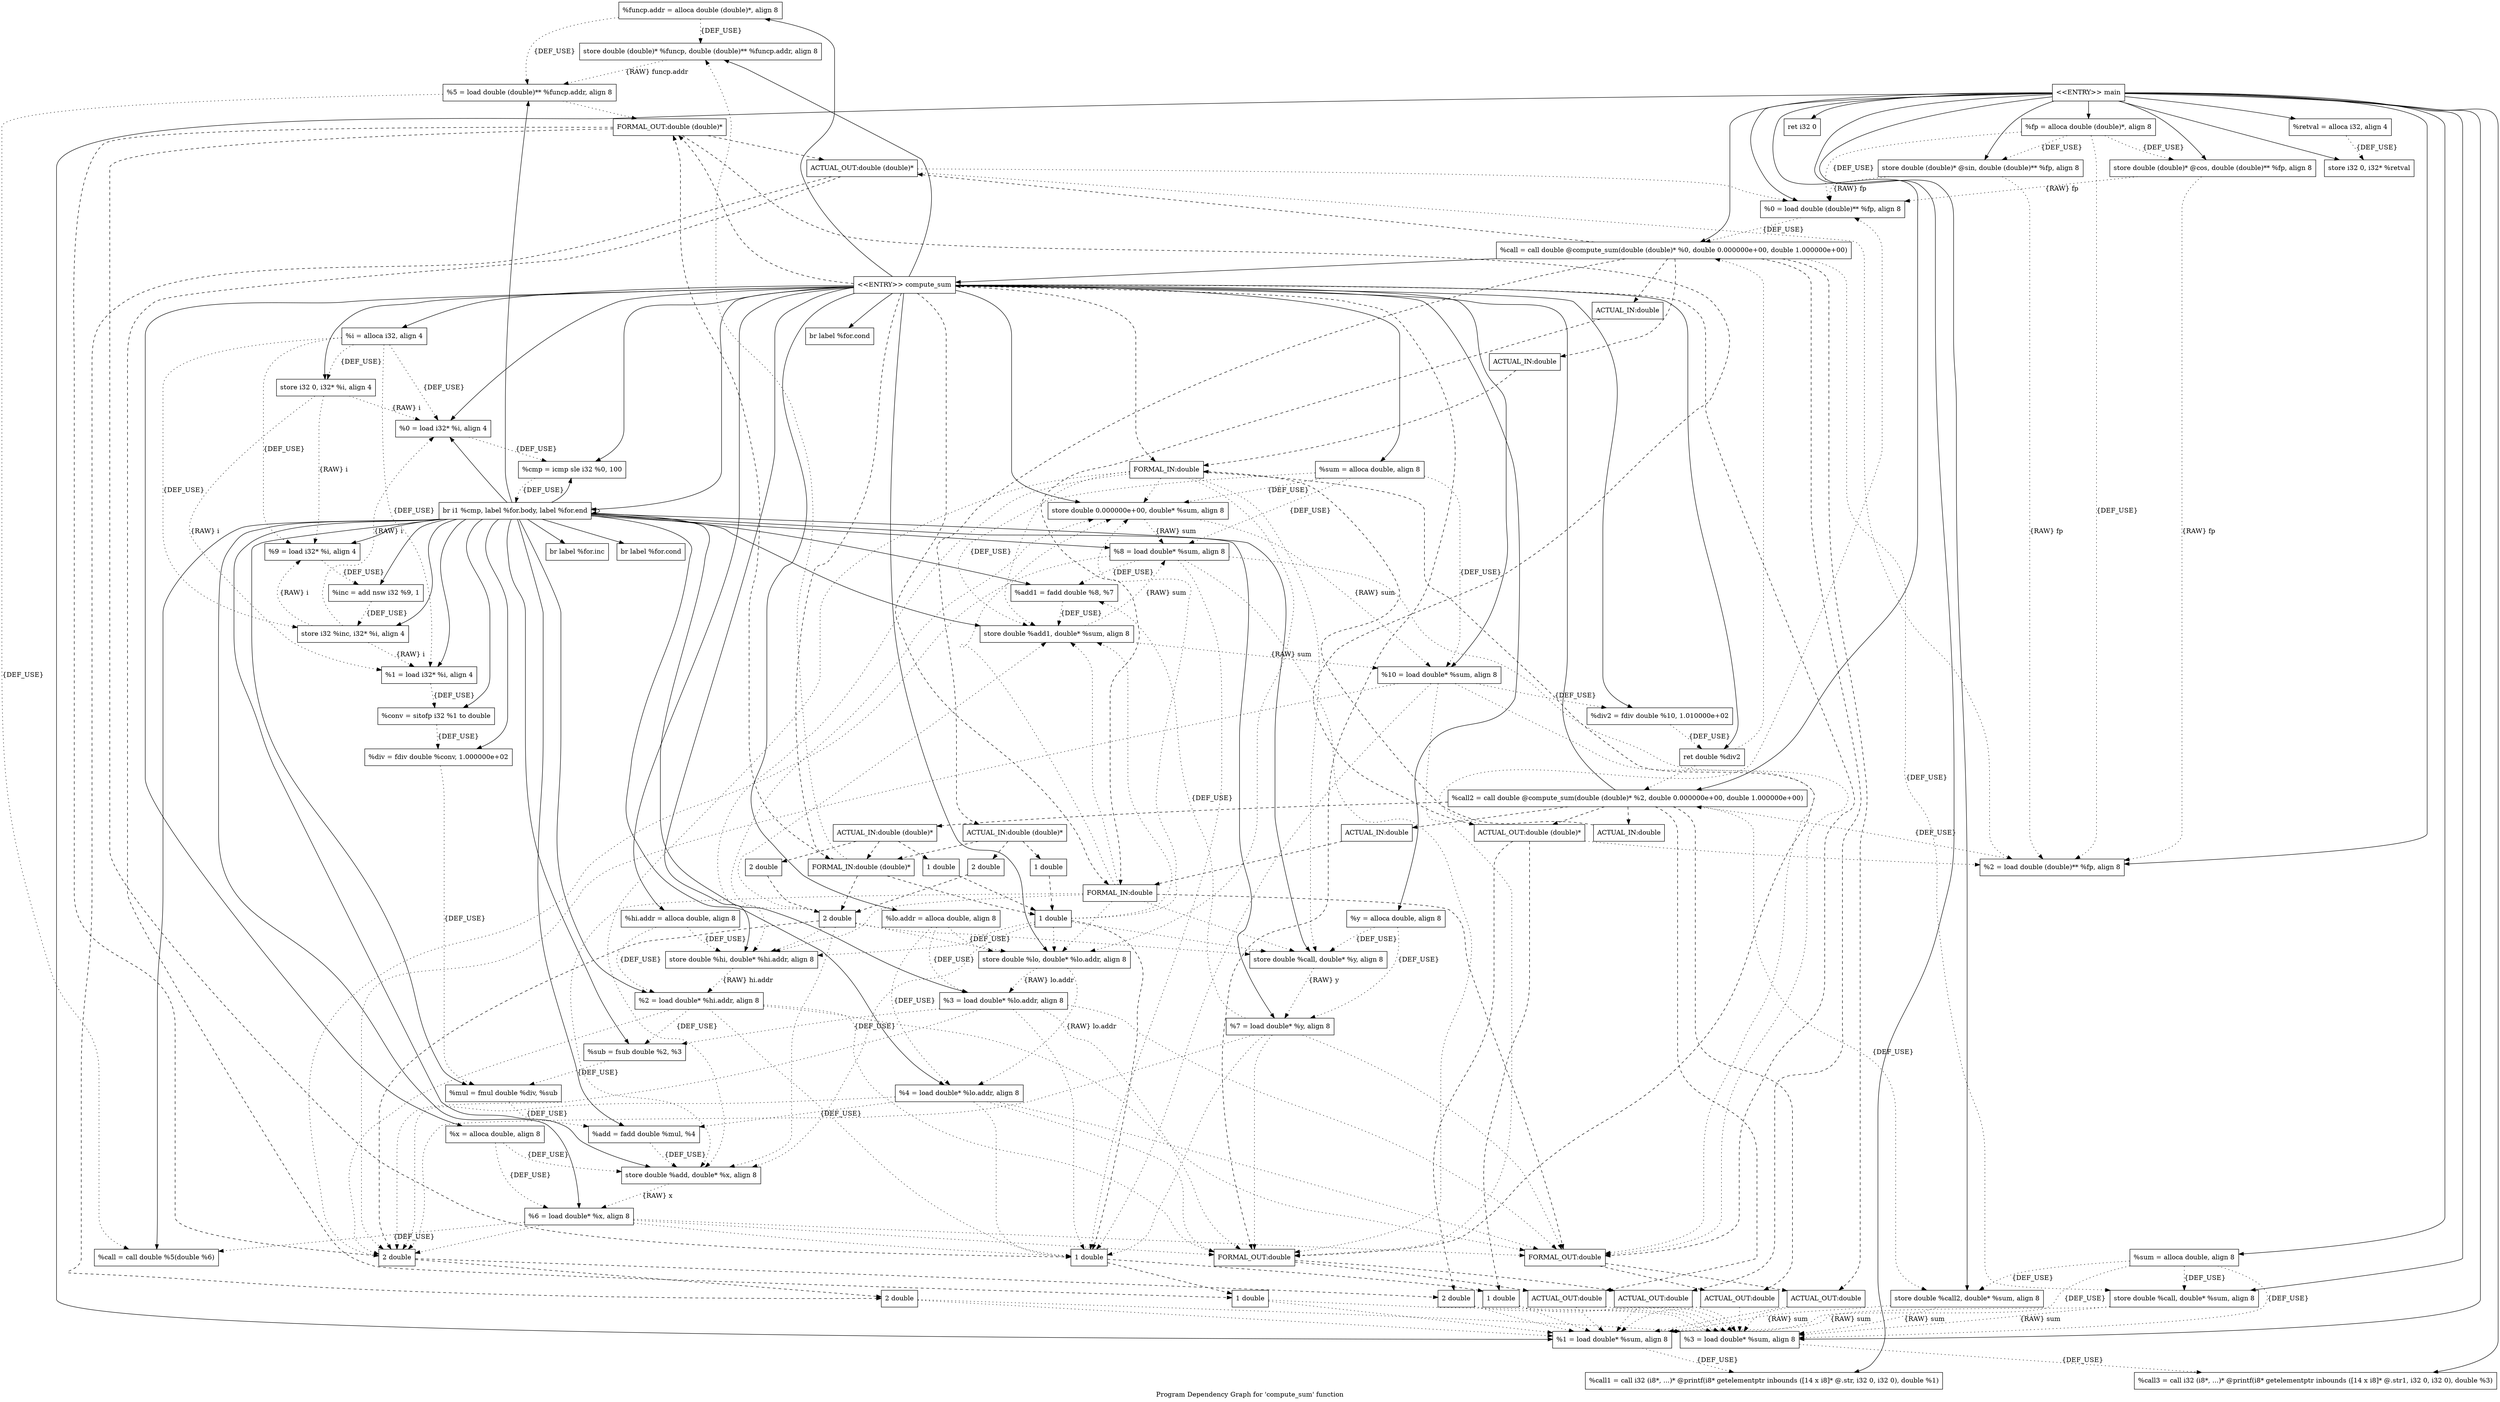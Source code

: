 digraph "Program Dependency Graph for 'compute_sum' function" {
	label="Program Dependency Graph for 'compute_sum' function";

	Node0x3704e90 [shape=record,label="{  %funcp.addr = alloca double (double)*, align 8}"];
	Node0x3704e90 -> Node0x3704f00[style=dotted,label = "{DEF_USE}" ];
	Node0x3704e90 -> Node0x3704f70[style=dotted,label = "{DEF_USE}" ];
	Node0x3704f00 [shape=record,label="{  store double (double)* %funcp, double (double)** %funcp.addr, align 8}"];
	Node0x3704f00 -> Node0x3704f70[style=dotted,label = "{RAW} funcp.addr"];
	Node0x3704f70 [shape=record,label="{  %5 = load double (double)** %funcp.addr, align 8}"];
	Node0x3704f70 -> Node0x3705760[style=dotted,label = "{DEF_USE}" ];
	Node0x3704f70 -> Node0x370bef0[style=dotted];
	Node0x3705040 [shape=record,label="{  %lo.addr = alloca double, align 8}"];
	Node0x3705040 -> Node0x37050b0[style=dotted,label = "{DEF_USE}" ];
	Node0x3705040 -> Node0x3704fe0[style=dotted,label = "{DEF_USE}" ];
	Node0x3705040 -> Node0x3705190[style=dotted,label = "{DEF_USE}" ];
	Node0x37050b0 [shape=record,label="{  store double %lo, double* %lo.addr, align 8}"];
	Node0x37050b0 -> Node0x3704fe0[style=dotted,label = "{RAW} lo.addr"];
	Node0x37050b0 -> Node0x3705190[style=dotted,label = "{RAW} lo.addr"];
	Node0x3704fe0 [shape=record,label="{  %3 = load double* %lo.addr, align 8}"];
	Node0x3704fe0 -> Node0x3706030[style=dotted,label = "{DEF_USE}" ];
	Node0x3704fe0 -> Node0x370bf60[style=dotted];
	Node0x3704fe0 -> Node0x370bfd0[style=dotted];
	Node0x3704fe0 -> Node0x3705ec0[style=dotted];
	Node0x3704fe0 -> Node0x370c0c0[style=dotted];
	Node0x3705190 [shape=record,label="{  %4 = load double* %lo.addr, align 8}"];
	Node0x3705190 -> Node0x37056f0[style=dotted,label = "{DEF_USE}" ];
	Node0x3705190 -> Node0x370bf60[style=dotted];
	Node0x3705190 -> Node0x370bfd0[style=dotted];
	Node0x3705190 -> Node0x3705ec0[style=dotted];
	Node0x3705190 -> Node0x370c0c0[style=dotted];
	Node0x3705160 [shape=record,label="{  %hi.addr = alloca double, align 8}"];
	Node0x3705160 -> Node0x3705240[style=dotted,label = "{DEF_USE}" ];
	Node0x3705160 -> Node0x3705340[style=dotted,label = "{DEF_USE}" ];
	Node0x3705240 [shape=record,label="{  store double %hi, double* %hi.addr, align 8}"];
	Node0x3705240 -> Node0x3705340[style=dotted,label = "{RAW} hi.addr"];
	Node0x3705340 [shape=record,label="{  %2 = load double* %hi.addr, align 8}"];
	Node0x3705340 -> Node0x3706030[style=dotted,label = "{DEF_USE}" ];
	Node0x3705340 -> Node0x370bf60[style=dotted];
	Node0x3705340 -> Node0x370bfd0[style=dotted];
	Node0x3705340 -> Node0x3705ec0[style=dotted];
	Node0x3705340 -> Node0x370c0c0[style=dotted];
	Node0x37053e0 [shape=record,label="{  %sum = alloca double, align 8}"];
	Node0x37053e0 -> Node0x3705450[style=dotted,label = "{DEF_USE}" ];
	Node0x37053e0 -> Node0x37054c0[style=dotted,label = "{DEF_USE}" ];
	Node0x37053e0 -> Node0x3705560[style=dotted,label = "{DEF_USE}" ];
	Node0x37053e0 -> Node0x3705530[style=dotted,label = "{DEF_USE}" ];
	Node0x3705450 [shape=record,label="{  store double 0.000000e+00, double* %sum, align 8}"];
	Node0x3705450 -> Node0x37054c0[style=dotted,label = "{RAW} sum"];
	Node0x3705450 -> Node0x3705530[style=dotted,label = "{RAW} sum"];
	Node0x37054c0 [shape=record,label="{  %8 = load double* %sum, align 8}"];
	Node0x37054c0 -> Node0x37057d0[style=dotted,label = "{DEF_USE}" ];
	Node0x37054c0 -> Node0x370bf60[style=dotted];
	Node0x37054c0 -> Node0x370bfd0[style=dotted];
	Node0x37054c0 -> Node0x3705ec0[style=dotted];
	Node0x37054c0 -> Node0x370c0c0[style=dotted];
	Node0x3705560 [shape=record,label="{  store double %add1, double* %sum, align 8}"];
	Node0x3705560 -> Node0x37054c0[style=dotted,label = "{RAW} sum"];
	Node0x3705560 -> Node0x3705530[style=dotted,label = "{RAW} sum"];
	Node0x3705530 [shape=record,label="{  %10 = load double* %sum, align 8}"];
	Node0x3705530 -> Node0x3706840[style=dotted,label = "{DEF_USE}" ];
	Node0x3705530 -> Node0x370bf60[style=dotted];
	Node0x3705530 -> Node0x370bfd0[style=dotted];
	Node0x3705530 -> Node0x3705ec0[style=dotted];
	Node0x3705530 -> Node0x370c0c0[style=dotted];
	Node0x3705610 [shape=record,label="{  %i = alloca i32, align 4}"];
	Node0x3705610 -> Node0x3705680[style=dotted,label = "{DEF_USE}" ];
	Node0x3705610 -> Node0x37052b0[style=dotted,label = "{DEF_USE}" ];
	Node0x3705610 -> Node0x3705830[style=dotted,label = "{DEF_USE}" ];
	Node0x3705610 -> Node0x3705800[style=dotted,label = "{DEF_USE}" ];
	Node0x3705610 -> Node0x3705930[style=dotted,label = "{DEF_USE}" ];
	Node0x3705680 [shape=record,label="{  store i32 0, i32* %i, align 4}"];
	Node0x3705680 -> Node0x37052b0[style=dotted,label = "{RAW} i"];
	Node0x3705680 -> Node0x3705830[style=dotted,label = "{RAW} i"];
	Node0x3705680 -> Node0x3705800[style=dotted,label = "{RAW} i"];
	Node0x37052b0 [shape=record,label="{  %0 = load i32* %i, align 4}"];
	Node0x37052b0 -> Node0x3705d90[style=dotted,label = "{DEF_USE}" ];
	Node0x3705830 [shape=record,label="{  %1 = load i32* %i, align 4}"];
	Node0x3705830 -> Node0x3705e70[style=dotted,label = "{DEF_USE}" ];
	Node0x3705800 [shape=record,label="{  %9 = load i32* %i, align 4}"];
	Node0x3705800 -> Node0x3706150[style=dotted,label = "{DEF_USE}" ];
	Node0x3705930 [shape=record,label="{  store i32 %inc, i32* %i, align 4}"];
	Node0x3705930 -> Node0x37052b0[style=dotted,label = "{RAW} i"];
	Node0x3705930 -> Node0x3705830[style=dotted,label = "{RAW} i"];
	Node0x3705930 -> Node0x3705800[style=dotted,label = "{RAW} i"];
	Node0x3705a30 [shape=record,label="{  %x = alloca double, align 8}"];
	Node0x3705a30 -> Node0x3705aa0[style=dotted,label = "{DEF_USE}" ];
	Node0x3705a30 -> Node0x3705b10[style=dotted,label = "{DEF_USE}" ];
	Node0x3705aa0 [shape=record,label="{  store double %add, double* %x, align 8}"];
	Node0x3705aa0 -> Node0x3705b10[style=dotted,label = "{RAW} x"];
	Node0x3705b10 [shape=record,label="{  %6 = load double* %x, align 8}"];
	Node0x3705b10 -> Node0x3705760[style=dotted,label = "{DEF_USE}" ];
	Node0x3705b10 -> Node0x370bf60[style=dotted];
	Node0x3705b10 -> Node0x370bfd0[style=dotted];
	Node0x3705b10 -> Node0x3705ec0[style=dotted];
	Node0x3705b10 -> Node0x370c0c0[style=dotted];
	Node0x3705bb0 [shape=record,label="{  %y = alloca double, align 8}"];
	Node0x3705bb0 -> Node0x3705c20[style=dotted,label = "{DEF_USE}" ];
	Node0x3705bb0 -> Node0x3705c90[style=dotted,label = "{DEF_USE}" ];
	Node0x3705c20 [shape=record,label="{  store double %call, double* %y, align 8}"];
	Node0x3705c20 -> Node0x3705c90[style=dotted,label = "{RAW} y"];
	Node0x3705c90 [shape=record,label="{  %7 = load double* %y, align 8}"];
	Node0x3705c90 -> Node0x37057d0[style=dotted,label = "{DEF_USE}" ];
	Node0x3705c90 -> Node0x370bf60[style=dotted];
	Node0x3705c90 -> Node0x370bfd0[style=dotted];
	Node0x3705c90 -> Node0x3705ec0[style=dotted];
	Node0x3705c90 -> Node0x370c0c0[style=dotted];
	Node0x3705d90 [shape=record,label="{  %cmp = icmp sle i32 %0, 100}"];
	Node0x3705d90 -> Node0x3705e00[style=dotted,label = "{DEF_USE}" ];
	Node0x3705e00 [shape=record,label="{  br i1 %cmp, label %for.body, label %for.end}"];
	Node0x3705e00 -> Node0x37052b0;
	Node0x3705e00 -> Node0x3705d90;
	Node0x3705e00 -> Node0x3705e00;
	Node0x3705e00 -> Node0x3705830;
	Node0x3705e00 -> Node0x3705e70;
	Node0x3705e00 -> Node0x3705fc0;
	Node0x3705e00 -> Node0x3705340;
	Node0x3705e00 -> Node0x3704fe0;
	Node0x3705e00 -> Node0x3706030;
	Node0x3705e00 -> Node0x3705f30;
	Node0x3705e00 -> Node0x3705190;
	Node0x3705e00 -> Node0x37056f0;
	Node0x3705e00 -> Node0x3705aa0;
	Node0x3705e00 -> Node0x3704f70;
	Node0x3705e00 -> Node0x3705b10;
	Node0x3705e00 -> Node0x3705760;
	Node0x3705e00 -> Node0x3705c20;
	Node0x3705e00 -> Node0x3705c90;
	Node0x3705e00 -> Node0x37054c0;
	Node0x3705e00 -> Node0x37057d0;
	Node0x3705e00 -> Node0x3705560;
	Node0x3705e00 -> Node0x37060e0;
	Node0x3705e00 -> Node0x3705800;
	Node0x3705e00 -> Node0x3706150;
	Node0x3705e00 -> Node0x3705930;
	Node0x3705e00 -> Node0x3706180;
	Node0x3705e70 [shape=record,label="{  %conv = sitofp i32 %1 to double}"];
	Node0x3705e70 -> Node0x3705fc0[style=dotted,label = "{DEF_USE}" ];
	Node0x3705fc0 [shape=record,label="{  %div = fdiv double %conv, 1.000000e+02}"];
	Node0x3705fc0 -> Node0x3705f30[style=dotted,label = "{DEF_USE}" ];
	Node0x3706030 [shape=record,label="{  %sub = fsub double %2, %3}"];
	Node0x3706030 -> Node0x3705f30[style=dotted,label = "{DEF_USE}" ];
	Node0x3705f30 [shape=record,label="{  %mul = fmul double %div, %sub}"];
	Node0x3705f30 -> Node0x37056f0[style=dotted,label = "{DEF_USE}" ];
	Node0x37056f0 [shape=record,label="{  %add = fadd double %mul, %4}"];
	Node0x37056f0 -> Node0x3705aa0[style=dotted,label = "{DEF_USE}" ];
	Node0x3705760 [shape=record,label="{  %call = call double %5(double %6)}"];
	Node0x37057d0 [shape=record,label="{  %add1 = fadd double %8, %7}"];
	Node0x37057d0 -> Node0x3705560[style=dotted,label = "{DEF_USE}" ];
	Node0x37060e0 [shape=record,label="{  br label %for.inc}"];
	Node0x3706150 [shape=record,label="{  %inc = add nsw i32 %9, 1}"];
	Node0x3706150 -> Node0x3705930[style=dotted,label = "{DEF_USE}" ];
	Node0x3706180 [shape=record,label="{  br label %for.cond}"];
	Node0x3706840 [shape=record,label="{  %div2 = fdiv double %10, 1.010000e+02}"];
	Node0x3706840 -> Node0x3706900[style=dotted,label = "{DEF_USE}" ];
	Node0x3706900 [shape=record,label="{  ret double %div2}"];
	Node0x3706900 -> Node0x370a630[style=dotted];
	Node0x3706900 -> Node0x370e020[style=dotted];
	Node0x3706990 [shape=record,label="{\<\<ENTRY\>\> compute_sum}"];
	Node0x3706990 -> Node0x3704e90;
	Node0x3706990 -> Node0x3705040;
	Node0x3706990 -> Node0x3705160;
	Node0x3706990 -> Node0x37053e0;
	Node0x3706990 -> Node0x3705610;
	Node0x3706990 -> Node0x3705a30;
	Node0x3706990 -> Node0x3705bb0;
	Node0x3706990 -> Node0x3704f00;
	Node0x3706990 -> Node0x37050b0;
	Node0x3706990 -> Node0x3705240;
	Node0x3706990 -> Node0x3705450;
	Node0x3706990 -> Node0x3705680;
	Node0x3706990 -> Node0x3706a20;
	Node0x3706990 -> Node0x37052b0;
	Node0x3706990 -> Node0x3705d90;
	Node0x3706990 -> Node0x3705e00;
	Node0x3706990 -> Node0x3705530;
	Node0x3706990 -> Node0x3706840;
	Node0x3706990 -> Node0x3706900;
	Node0x3706990 -> Node0x370bd50[style=dashed];
	Node0x3706990 -> Node0x370bef0[style=dashed];
	Node0x3706990 -> Node0x370c290[style=dashed];
	Node0x3706990 -> Node0x3705ec0[style=dashed];
	Node0x3706990 -> Node0x370c260[style=dashed];
	Node0x3706990 -> Node0x370c0c0[style=dashed];
	Node0x3706a20 [shape=record,label="{  br label %for.cond}"];
	Node0x3709b50 [shape=record,label="{  %retval = alloca i32, align 4}"];
	Node0x3709b50 -> Node0x3709bc0[style=dotted,label = "{DEF_USE}" ];
	Node0x3709bc0 [shape=record,label="{  store i32 0, i32* %retval}"];
	Node0x3709c30 [shape=record,label="{  %fp = alloca double (double)*, align 8}"];
	Node0x3709c30 -> Node0x370a1c0[style=dotted,label = "{DEF_USE}" ];
	Node0x3709c30 -> Node0x370a230[style=dotted,label = "{DEF_USE}" ];
	Node0x3709c30 -> Node0x370a2d0[style=dotted,label = "{DEF_USE}" ];
	Node0x3709c30 -> Node0x370a2a0[style=dotted,label = "{DEF_USE}" ];
	Node0x370a1c0 [shape=record,label="{  store double (double)* @sin, double (double)** %fp, align 8}"];
	Node0x370a1c0 -> Node0x370a230[style=dotted,label = "{RAW} fp"];
	Node0x370a1c0 -> Node0x370a2a0[style=dotted,label = "{RAW} fp"];
	Node0x370a230 [shape=record,label="{  %0 = load double (double)** %fp, align 8}"];
	Node0x370a230 -> Node0x370a630[style=dotted,label = "{DEF_USE}" ];
	Node0x370a2d0 [shape=record,label="{  store double (double)* @cos, double (double)** %fp, align 8}"];
	Node0x370a2d0 -> Node0x370a230[style=dotted,label = "{RAW} fp"];
	Node0x370a2d0 -> Node0x370a2a0[style=dotted,label = "{RAW} fp"];
	Node0x370a2a0 [shape=record,label="{  %2 = load double (double)** %fp, align 8}"];
	Node0x370a2a0 -> Node0x370e020[style=dotted,label = "{DEF_USE}" ];
	Node0x370a380 [shape=record,label="{  %sum = alloca double, align 8}"];
	Node0x370a380 -> Node0x370a3f0[style=dotted,label = "{DEF_USE}" ];
	Node0x370a380 -> Node0x370a460[style=dotted,label = "{DEF_USE}" ];
	Node0x370a380 -> Node0x370a500[style=dotted,label = "{DEF_USE}" ];
	Node0x370a380 -> Node0x370a4d0[style=dotted,label = "{DEF_USE}" ];
	Node0x370a3f0 [shape=record,label="{  store double %call, double* %sum, align 8}"];
	Node0x370a3f0 -> Node0x370a460[style=dotted,label = "{RAW} sum"];
	Node0x370a3f0 -> Node0x370a4d0[style=dotted,label = "{RAW} sum"];
	Node0x370a460 [shape=record,label="{  %1 = load double* %sum, align 8}"];
	Node0x370a460 -> Node0x370df60[style=dotted,label = "{DEF_USE}" ];
	Node0x370a500 [shape=record,label="{  store double %call2, double* %sum, align 8}"];
	Node0x370a500 -> Node0x370a460[style=dotted,label = "{RAW} sum"];
	Node0x370a500 -> Node0x370a4d0[style=dotted,label = "{RAW} sum"];
	Node0x370a4d0 [shape=record,label="{  %3 = load double* %sum, align 8}"];
	Node0x370a4d0 -> Node0x370fd20[style=dotted,label = "{DEF_USE}" ];
	Node0x370a630 [shape=record,label="{  %call = call double @compute_sum(double (double)* %0, double 0.000000e+00, double 1.000000e+00)}"];
	Node0x370a630 -> Node0x3706990;
	Node0x370a630 -> Node0x370d780[style=dashed];
	Node0x370a630 -> Node0x370d920[style=dashed];
	Node0x370a630 -> Node0x370dac0[style=dashed];
	Node0x370a630 -> Node0x370db80[style=dashed];
	Node0x370a630 -> Node0x370dc80[style=dashed];
	Node0x370a630 -> Node0x370dcf0[style=dashed];
	Node0x370a630 -> Node0x370a3f0[style=dotted,label = "{DEF_USE}" ];
	Node0x370bd50 [shape=record,label="{FORMAL_IN:double (double)*}"];
	Node0x370bd50 -> Node0x370bdc0[style=dashed];
	Node0x370bd50 -> Node0x370be50[style=dashed];
	Node0x370bd50 -> Node0x370bef0[style=dashed];
	Node0x370bd50 -> Node0x3704f00[style=dotted];
	Node0x370bdc0 [shape=record,label="{1 double}"];
	Node0x370bdc0 -> Node0x370bf60[style=dashed];
	Node0x370bdc0 -> Node0x37050b0[style=dotted];
	Node0x370bdc0 -> Node0x3705240[style=dotted];
	Node0x370bdc0 -> Node0x3705450[style=dotted];
	Node0x370bdc0 -> Node0x3705aa0[style=dotted];
	Node0x370bdc0 -> Node0x3705c20[style=dotted];
	Node0x370bdc0 -> Node0x3705560[style=dotted];
	Node0x370be50 [shape=record,label="{2 double}"];
	Node0x370be50 -> Node0x370bfd0[style=dashed];
	Node0x370be50 -> Node0x37050b0[style=dotted];
	Node0x370be50 -> Node0x3705240[style=dotted];
	Node0x370be50 -> Node0x3705450[style=dotted];
	Node0x370be50 -> Node0x3705aa0[style=dotted];
	Node0x370be50 -> Node0x3705c20[style=dotted];
	Node0x370be50 -> Node0x3705560[style=dotted];
	Node0x370bef0 [shape=record,label="{FORMAL_OUT:double (double)*}"];
	Node0x370bef0 -> Node0x370bf60[style=dashed];
	Node0x370bef0 -> Node0x370bfd0[style=dashed];
	Node0x370bef0 -> Node0x370d920[style=dashed];
	Node0x370bef0 -> Node0x370f730[style=dashed];
	Node0x370bf60 [shape=record,label="{1 double}"];
	Node0x370bf60 -> Node0x370d990[style=dashed];
	Node0x370bf60 -> Node0x370f7a0[style=dashed];
	Node0x370bfd0 [shape=record,label="{2 double}"];
	Node0x370bfd0 -> Node0x370da00[style=dashed];
	Node0x370bfd0 -> Node0x370f810[style=dashed];
	Node0x370c290 [shape=record,label="{FORMAL_IN:double}"];
	Node0x370c290 -> Node0x3705ec0[style=dashed];
	Node0x370c290 -> Node0x37050b0[style=dotted];
	Node0x370c290 -> Node0x3705240[style=dotted];
	Node0x370c290 -> Node0x3705450[style=dotted];
	Node0x370c290 -> Node0x3705aa0[style=dotted];
	Node0x370c290 -> Node0x3705c20[style=dotted];
	Node0x370c290 -> Node0x3705560[style=dotted];
	Node0x3705ec0 [shape=record,label="{FORMAL_OUT:double}"];
	Node0x3705ec0 -> Node0x370db80[style=dashed];
	Node0x3705ec0 -> Node0x370f9a0[style=dashed];
	Node0x370c260 [shape=record,label="{FORMAL_IN:double}"];
	Node0x370c260 -> Node0x370c0c0[style=dashed];
	Node0x370c260 -> Node0x37050b0[style=dotted];
	Node0x370c260 -> Node0x3705240[style=dotted];
	Node0x370c260 -> Node0x3705450[style=dotted];
	Node0x370c260 -> Node0x3705aa0[style=dotted];
	Node0x370c260 -> Node0x3705c20[style=dotted];
	Node0x370c260 -> Node0x3705560[style=dotted];
	Node0x370c0c0 [shape=record,label="{FORMAL_OUT:double}"];
	Node0x370c0c0 -> Node0x370dcf0[style=dashed];
	Node0x370c0c0 -> Node0x370fb10[style=dashed];
	Node0x370d780 [shape=record,label="{ACTUAL_IN:double (double)*}"];
	Node0x370d780 -> Node0x370d7f0[style=dashed];
	Node0x370d780 -> Node0x370d880[style=dashed];
	Node0x370d780 -> Node0x370bd50[style=dashed];
	Node0x370d7f0 [shape=record,label="{1 double}"];
	Node0x370d7f0 -> Node0x370bdc0[style=dashed];
	Node0x370d880 [shape=record,label="{2 double}"];
	Node0x370d880 -> Node0x370be50[style=dashed];
	Node0x370d920 [shape=record,label="{ACTUAL_OUT:double (double)*}"];
	Node0x370d920 -> Node0x370d990[style=dashed];
	Node0x370d920 -> Node0x370da00[style=dashed];
	Node0x370d920 -> Node0x370a230[style=dotted];
	Node0x370d920 -> Node0x370a2a0[style=dotted];
	Node0x370d990 [shape=record,label="{1 double}"];
	Node0x370d990 -> Node0x370a460[style=dotted];
	Node0x370d990 -> Node0x370a4d0[style=dotted];
	Node0x370da00 [shape=record,label="{2 double}"];
	Node0x370da00 -> Node0x370a460[style=dotted];
	Node0x370da00 -> Node0x370a4d0[style=dotted];
	Node0x370dac0 [shape=record,label="{ACTUAL_IN:double}"];
	Node0x370dac0 -> Node0x370c290[style=dashed];
	Node0x370db80 [shape=record,label="{ACTUAL_OUT:double}"];
	Node0x370db80 -> Node0x370a460[style=dotted];
	Node0x370db80 -> Node0x370a4d0[style=dotted];
	Node0x370dc80 [shape=record,label="{ACTUAL_IN:double}"];
	Node0x370dc80 -> Node0x370c260[style=dashed];
	Node0x370dcf0 [shape=record,label="{ACTUAL_OUT:double}"];
	Node0x370dcf0 -> Node0x370a460[style=dotted];
	Node0x370dcf0 -> Node0x370a4d0[style=dotted];
	Node0x370df60 [shape=record,label="{  %call1 = call i32 (i8*, ...)* @printf(i8* getelementptr inbounds ([14 x i8]* @.str, i32 0, i32 0), double %1)}"];
	Node0x370e020 [shape=record,label="{  %call2 = call double @compute_sum(double (double)* %2, double 0.000000e+00, double 1.000000e+00)}"];
	Node0x370e020 -> Node0x3706990;
	Node0x370e020 -> Node0x370f590[style=dashed];
	Node0x370e020 -> Node0x370f730[style=dashed];
	Node0x370e020 -> Node0x370f8e0[style=dashed];
	Node0x370e020 -> Node0x370f9a0[style=dashed];
	Node0x370e020 -> Node0x370faa0[style=dashed];
	Node0x370e020 -> Node0x370fb10[style=dashed];
	Node0x370e020 -> Node0x370a500[style=dotted,label = "{DEF_USE}" ];
	Node0x370f590 [shape=record,label="{ACTUAL_IN:double (double)*}"];
	Node0x370f590 -> Node0x370f600[style=dashed];
	Node0x370f590 -> Node0x370f690[style=dashed];
	Node0x370f590 -> Node0x370bd50[style=dashed];
	Node0x370f600 [shape=record,label="{1 double}"];
	Node0x370f600 -> Node0x370bdc0[style=dashed];
	Node0x370f690 [shape=record,label="{2 double}"];
	Node0x370f690 -> Node0x370be50[style=dashed];
	Node0x370f730 [shape=record,label="{ACTUAL_OUT:double (double)*}"];
	Node0x370f730 -> Node0x370f7a0[style=dashed];
	Node0x370f730 -> Node0x370f810[style=dashed];
	Node0x370f730 -> Node0x370a230[style=dotted];
	Node0x370f730 -> Node0x370a2a0[style=dotted];
	Node0x370f7a0 [shape=record,label="{1 double}"];
	Node0x370f7a0 -> Node0x370a460[style=dotted];
	Node0x370f7a0 -> Node0x370a4d0[style=dotted];
	Node0x370f810 [shape=record,label="{2 double}"];
	Node0x370f810 -> Node0x370a460[style=dotted];
	Node0x370f810 -> Node0x370a4d0[style=dotted];
	Node0x370f8e0 [shape=record,label="{ACTUAL_IN:double}"];
	Node0x370f8e0 -> Node0x370c290[style=dashed];
	Node0x370f9a0 [shape=record,label="{ACTUAL_OUT:double}"];
	Node0x370f9a0 -> Node0x370a460[style=dotted];
	Node0x370f9a0 -> Node0x370a4d0[style=dotted];
	Node0x370faa0 [shape=record,label="{ACTUAL_IN:double}"];
	Node0x370faa0 -> Node0x370c260[style=dashed];
	Node0x370fb10 [shape=record,label="{ACTUAL_OUT:double}"];
	Node0x370fb10 -> Node0x370a460[style=dotted];
	Node0x370fb10 -> Node0x370a4d0[style=dotted];
	Node0x370fd20 [shape=record,label="{  %call3 = call i32 (i8*, ...)* @printf(i8* getelementptr inbounds ([14 x i8]* @.str1, i32 0, i32 0), double %3)}"];
	Node0x370fd90 [shape=record,label="{\<\<ENTRY\>\> main}"];
	Node0x370fd90 -> Node0x3709b50;
	Node0x370fd90 -> Node0x3709c30;
	Node0x370fd90 -> Node0x370a380;
	Node0x370fd90 -> Node0x3709bc0;
	Node0x370fd90 -> Node0x370a1c0;
	Node0x370fd90 -> Node0x370a230;
	Node0x370fd90 -> Node0x370a630;
	Node0x370fd90 -> Node0x370a3f0;
	Node0x370fd90 -> Node0x370a460;
	Node0x370fd90 -> Node0x370df60;
	Node0x370fd90 -> Node0x370a2d0;
	Node0x370fd90 -> Node0x370a2a0;
	Node0x370fd90 -> Node0x370e020;
	Node0x370fd90 -> Node0x370a500;
	Node0x370fd90 -> Node0x370a4d0;
	Node0x370fd90 -> Node0x370fd20;
	Node0x370fd90 -> Node0x370fe00;
	Node0x370fe00 [shape=record,label="{  ret i32 0}"];
}
